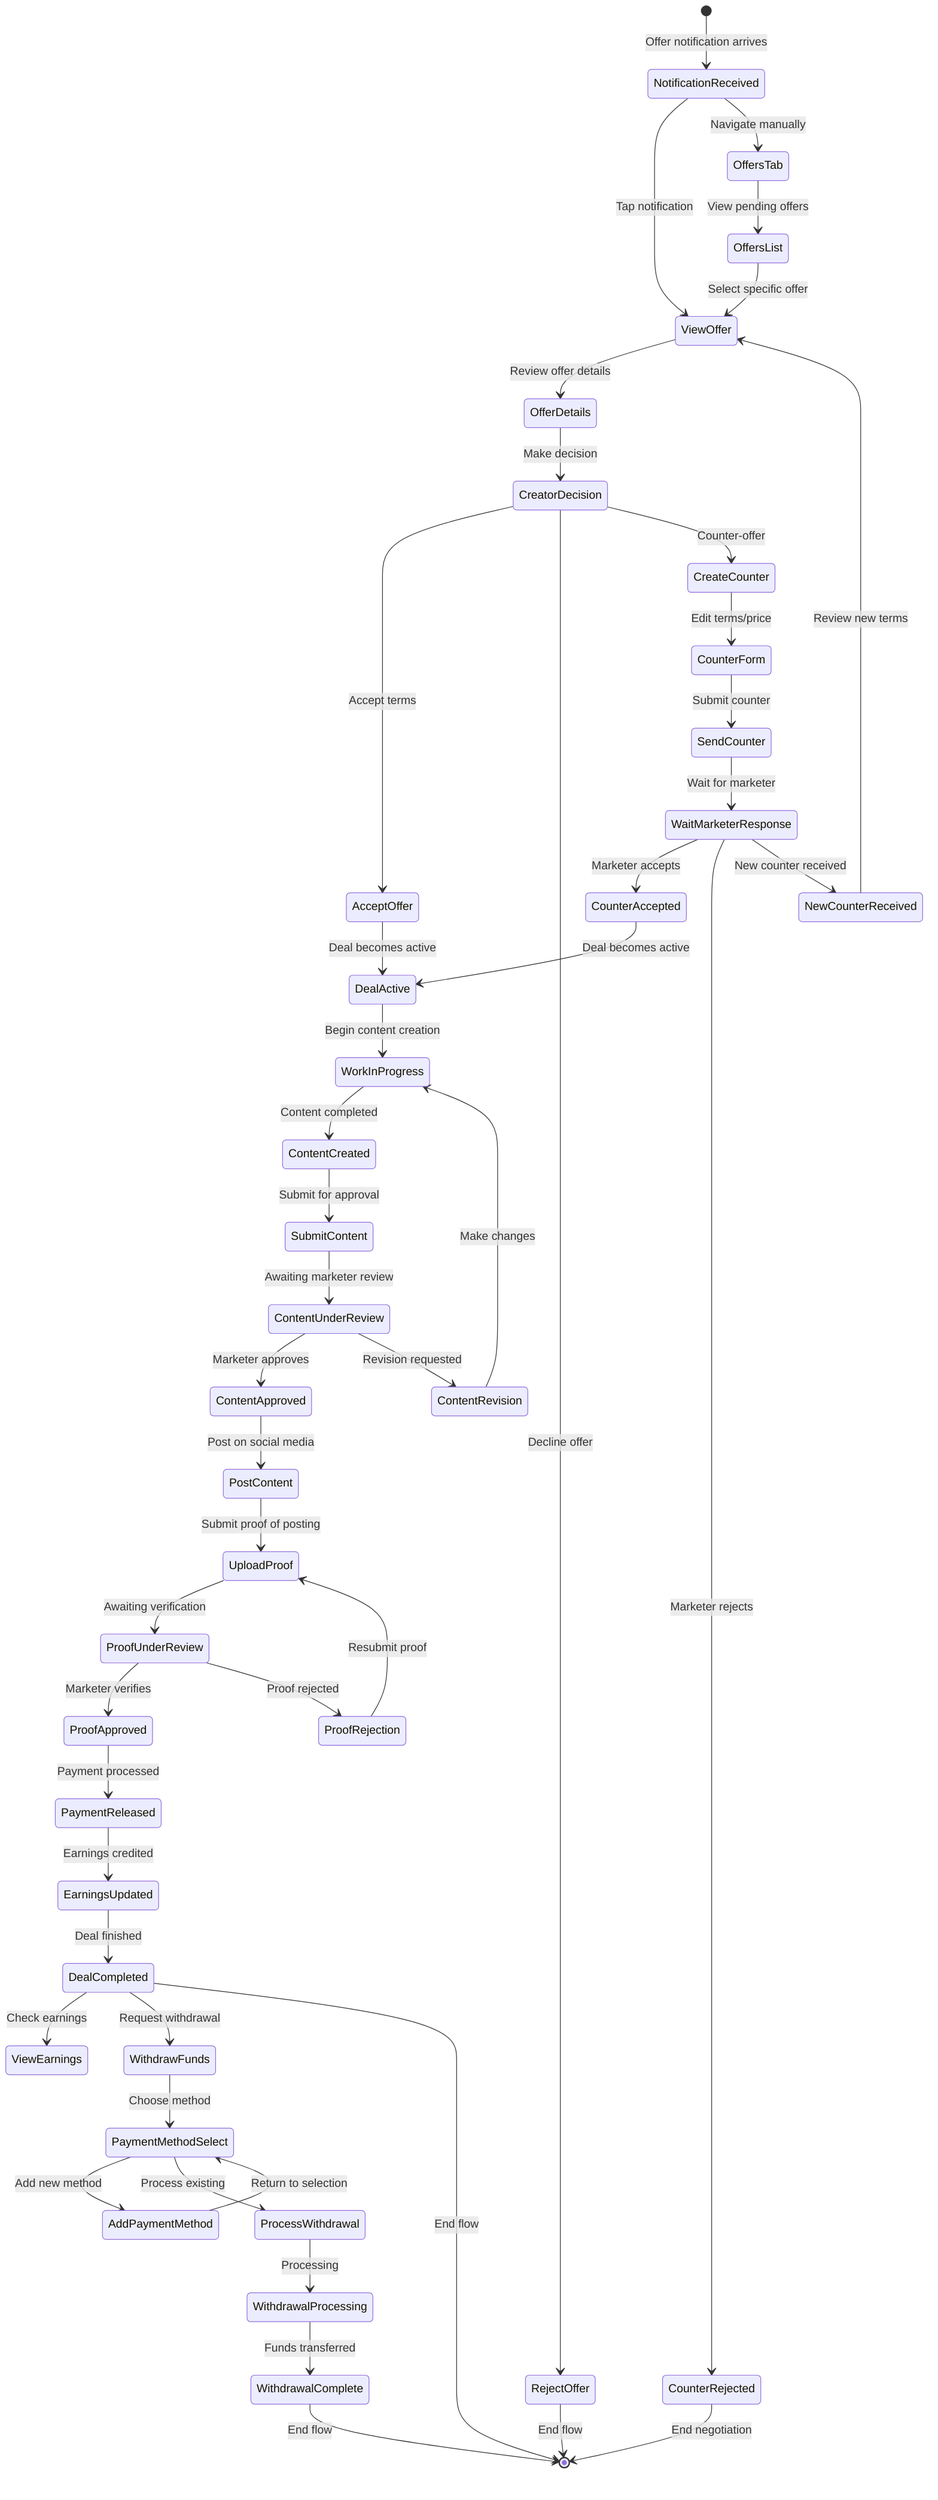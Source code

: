 stateDiagram-v2
    [*] --> NotificationReceived : Offer notification arrives
    
    NotificationReceived --> ViewOffer : Tap notification
    NotificationReceived --> OffersTab : Navigate manually
    
    OffersTab --> OffersList : View pending offers
    OffersList --> ViewOffer : Select specific offer
    
    ViewOffer --> OfferDetails : Review offer details
    OfferDetails --> CreatorDecision : Make decision
    
    CreatorDecision --> AcceptOffer : Accept terms
    CreatorDecision --> RejectOffer : Decline offer
    CreatorDecision --> CreateCounter : Counter-offer
    
    CreateCounter --> CounterForm : Edit terms/price
    CounterForm --> SendCounter : Submit counter
    SendCounter --> WaitMarketerResponse : Wait for marketer
    
    WaitMarketerResponse --> CounterAccepted : Marketer accepts
    WaitMarketerResponse --> CounterRejected : Marketer rejects
    WaitMarketerResponse --> NewCounterReceived : New counter received
    
    NewCounterReceived --> ViewOffer : Review new terms
    CounterRejected --> [*] : End negotiation
    
    AcceptOffer --> DealActive : Deal becomes active
    CounterAccepted --> DealActive : Deal becomes active
    
    DealActive --> WorkInProgress : Begin content creation
    WorkInProgress --> ContentCreated : Content completed
    ContentCreated --> SubmitContent : Submit for approval
    
    SubmitContent --> ContentUnderReview : Awaiting marketer review
    ContentUnderReview --> ContentApproved : Marketer approves
    ContentUnderReview --> ContentRevision : Revision requested
    
    ContentRevision --> WorkInProgress : Make changes
    ContentApproved --> PostContent : Post on social media
    
    PostContent --> UploadProof : Submit proof of posting
    UploadProof --> ProofUnderReview : Awaiting verification
    
    ProofUnderReview --> ProofApproved : Marketer verifies
    ProofUnderReview --> ProofRejection : Proof rejected
    
    ProofRejection --> UploadProof : Resubmit proof
    ProofApproved --> PaymentReleased : Payment processed
    
    PaymentReleased --> EarningsUpdated : Earnings credited
    EarningsUpdated --> DealCompleted : Deal finished
    
    DealCompleted --> ViewEarnings : Check earnings
    DealCompleted --> WithdrawFunds : Request withdrawal
    
    WithdrawFunds --> PaymentMethodSelect : Choose method
    PaymentMethodSelect --> AddPaymentMethod : Add new method
    PaymentMethodSelect --> ProcessWithdrawal : Process existing
    
    AddPaymentMethod --> PaymentMethodSelect : Return to selection
    ProcessWithdrawal --> WithdrawalProcessing : Processing
    WithdrawalProcessing --> WithdrawalComplete : Funds transferred
    
    RejectOffer --> [*] : End flow
    DealCompleted --> [*] : End flow
    WithdrawalComplete --> [*] : End flow
